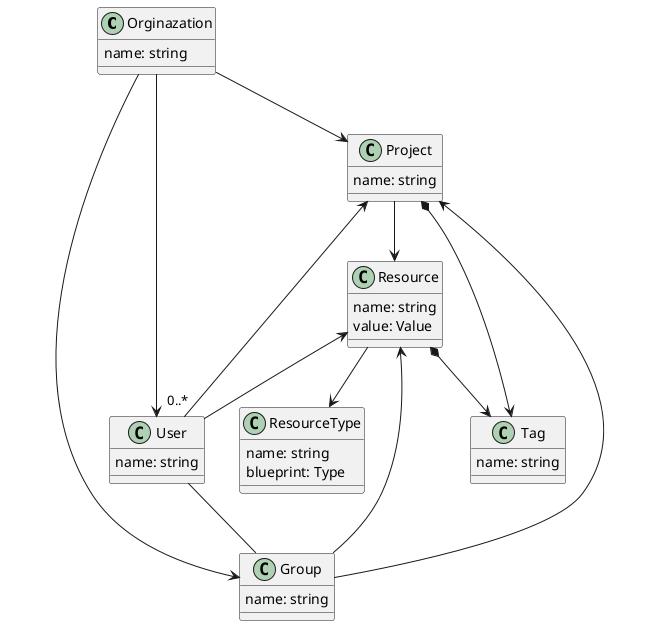 @startuml projects

class Orginazation {
    name: string
}
class Project {
    name: string
}
class User {
    name: string
}
class Group {
    name: string
}
class Tag {
    name: string
}
class Resource {
    name: string
    value: Value
}

class ResourceType {
    name: string
    blueprint: Type
}


Orginazation --> Project
Orginazation --> User
Orginazation --> Group

Project <--"0..*" User
Project --> Resource
Project *--> Tag
Project <-- Group

Resource <-- User
Resource <-- Group
Resource *--> Tag
Resource --> ResourceType

User -- Group


@enduml